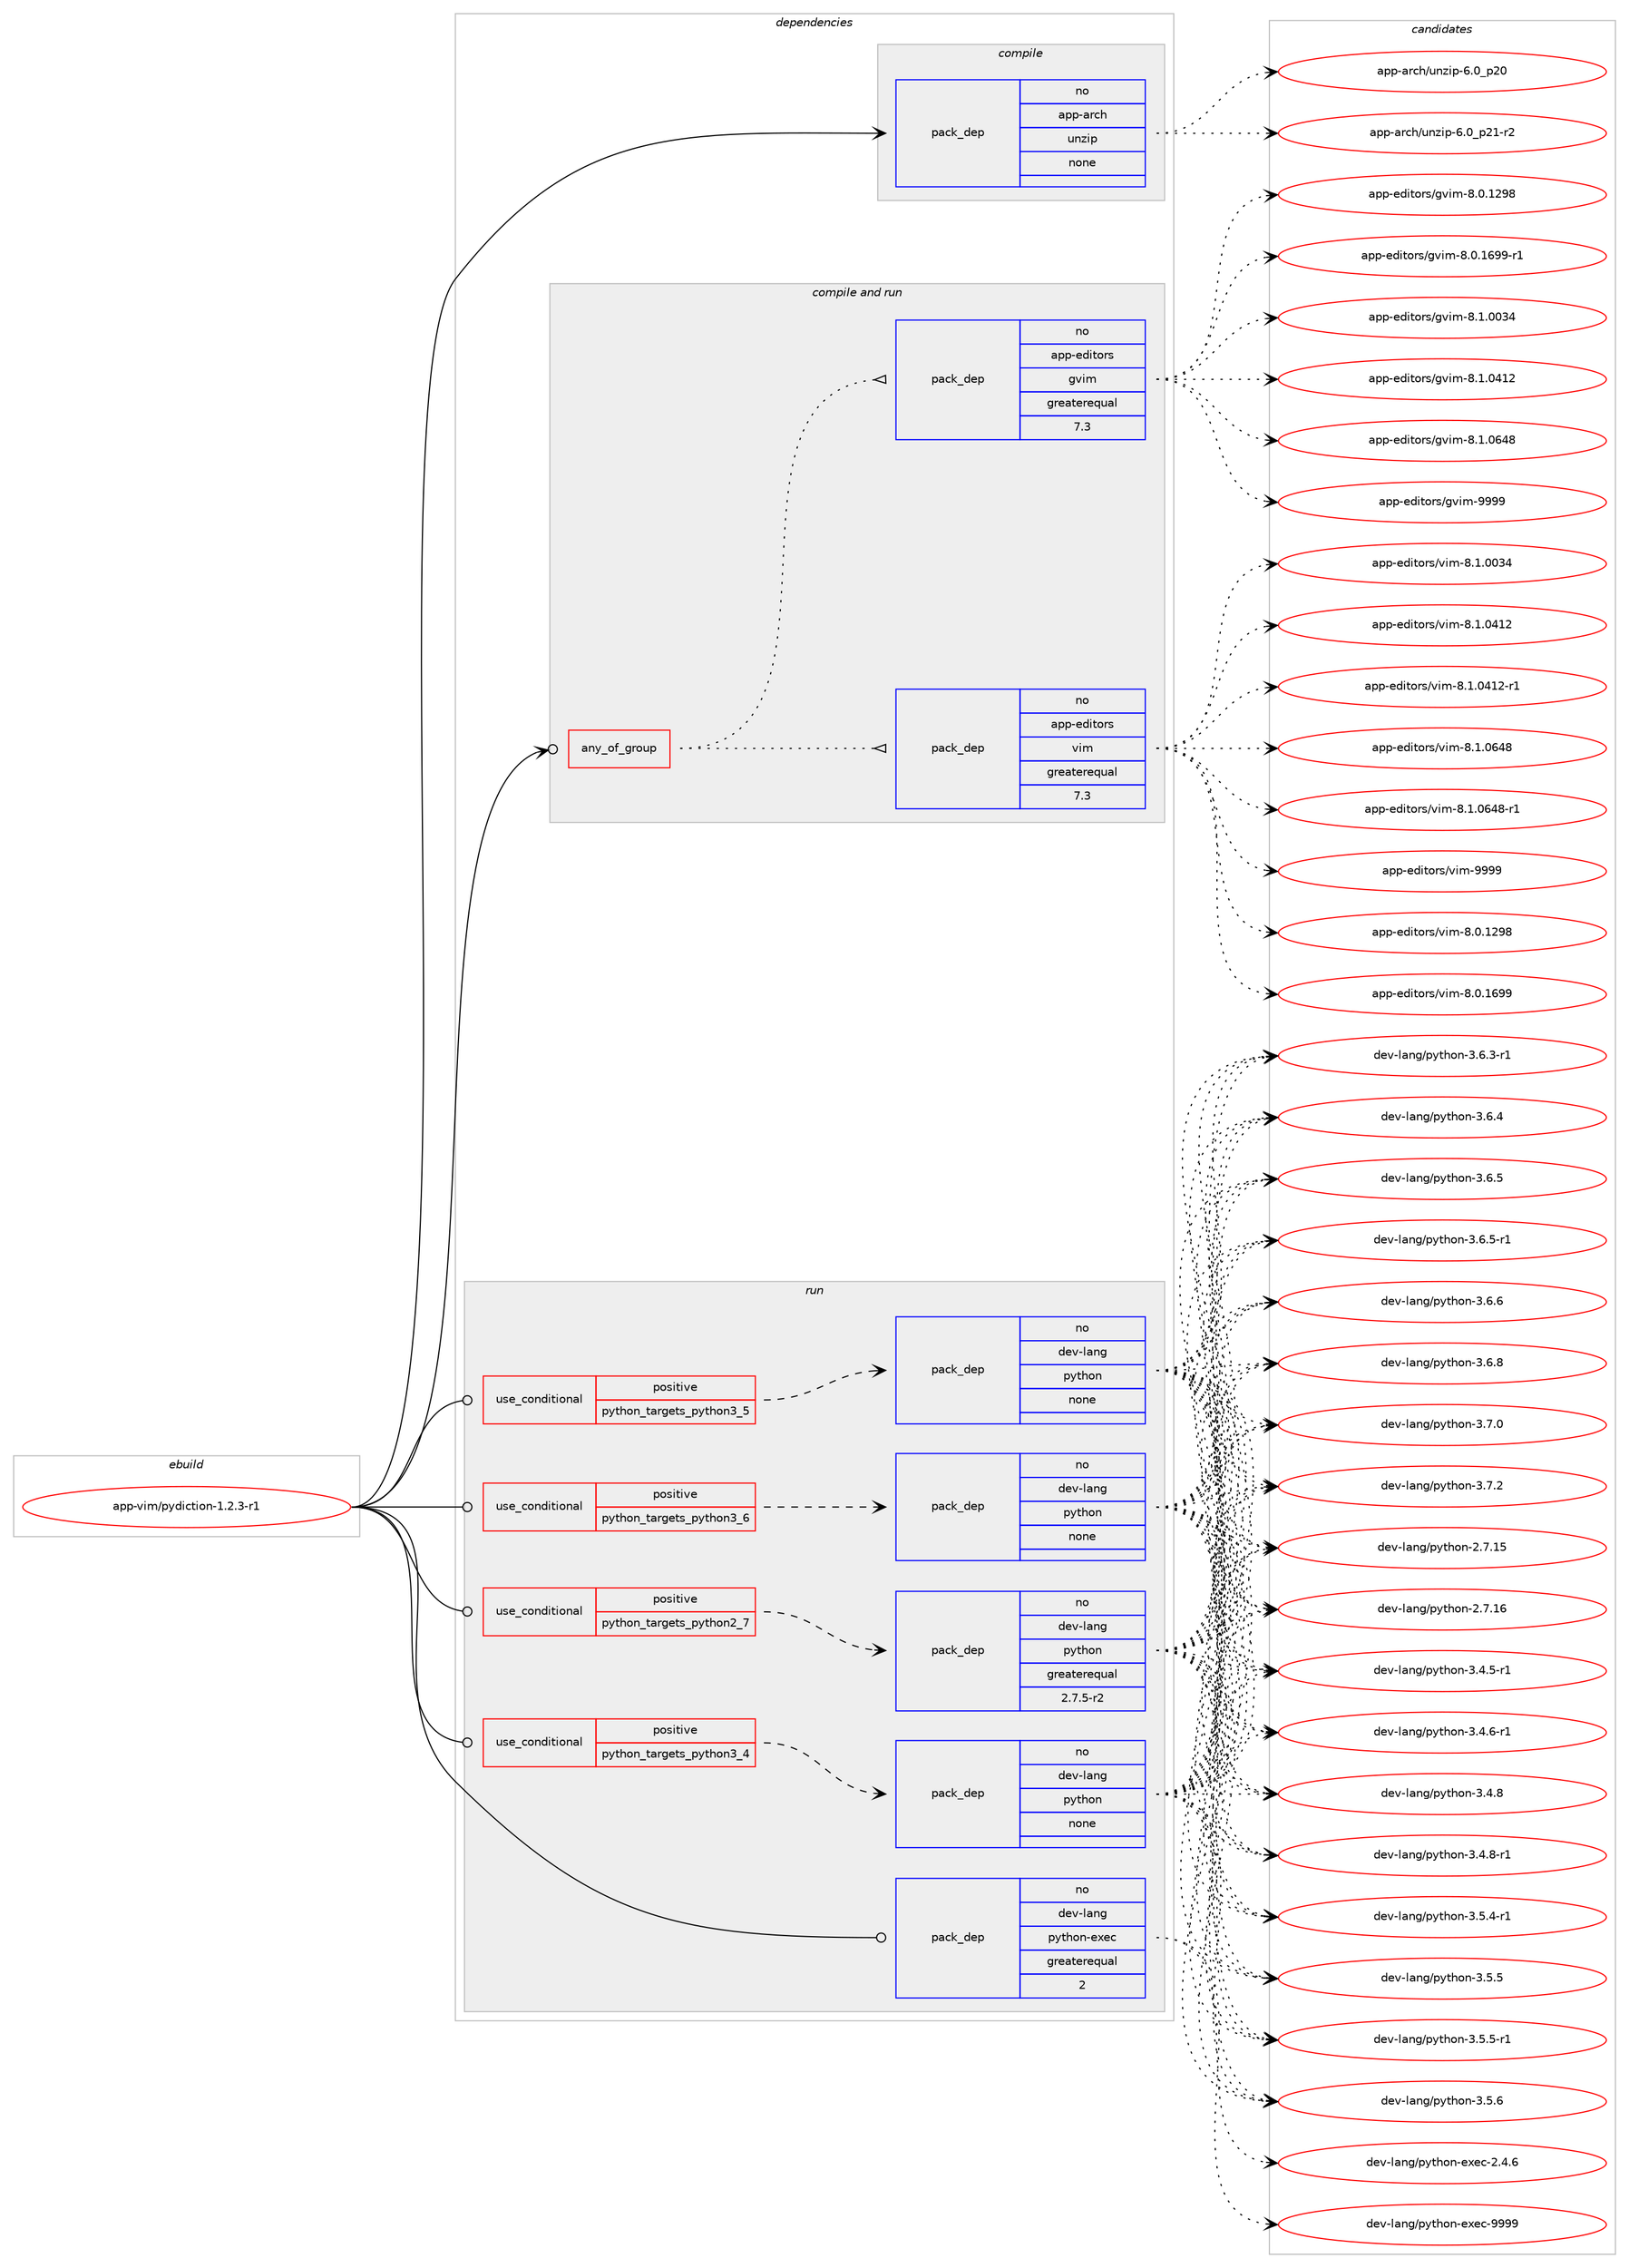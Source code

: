 digraph prolog {

# *************
# Graph options
# *************

newrank=true;
concentrate=true;
compound=true;
graph [rankdir=LR,fontname=Helvetica,fontsize=10,ranksep=1.5];#, ranksep=2.5, nodesep=0.2];
edge  [arrowhead=vee];
node  [fontname=Helvetica,fontsize=10];

# **********
# The ebuild
# **********

subgraph cluster_leftcol {
color=gray;
rank=same;
label=<<i>ebuild</i>>;
id [label="app-vim/pydiction-1.2.3-r1", color=red, width=4, href="../app-vim/pydiction-1.2.3-r1.svg"];
}

# ****************
# The dependencies
# ****************

subgraph cluster_midcol {
color=gray;
label=<<i>dependencies</i>>;
subgraph cluster_compile {
fillcolor="#eeeeee";
style=filled;
label=<<i>compile</i>>;
subgraph pack937374 {
dependency1314511 [label=<<TABLE BORDER="0" CELLBORDER="1" CELLSPACING="0" CELLPADDING="4" WIDTH="220"><TR><TD ROWSPAN="6" CELLPADDING="30">pack_dep</TD></TR><TR><TD WIDTH="110">no</TD></TR><TR><TD>app-arch</TD></TR><TR><TD>unzip</TD></TR><TR><TD>none</TD></TR><TR><TD></TD></TR></TABLE>>, shape=none, color=blue];
}
id:e -> dependency1314511:w [weight=20,style="solid",arrowhead="vee"];
}
subgraph cluster_compileandrun {
fillcolor="#eeeeee";
style=filled;
label=<<i>compile and run</i>>;
subgraph any20189 {
dependency1314512 [label=<<TABLE BORDER="0" CELLBORDER="1" CELLSPACING="0" CELLPADDING="4"><TR><TD CELLPADDING="10">any_of_group</TD></TR></TABLE>>, shape=none, color=red];subgraph pack937375 {
dependency1314513 [label=<<TABLE BORDER="0" CELLBORDER="1" CELLSPACING="0" CELLPADDING="4" WIDTH="220"><TR><TD ROWSPAN="6" CELLPADDING="30">pack_dep</TD></TR><TR><TD WIDTH="110">no</TD></TR><TR><TD>app-editors</TD></TR><TR><TD>vim</TD></TR><TR><TD>greaterequal</TD></TR><TR><TD>7.3</TD></TR></TABLE>>, shape=none, color=blue];
}
dependency1314512:e -> dependency1314513:w [weight=20,style="dotted",arrowhead="oinv"];
subgraph pack937376 {
dependency1314514 [label=<<TABLE BORDER="0" CELLBORDER="1" CELLSPACING="0" CELLPADDING="4" WIDTH="220"><TR><TD ROWSPAN="6" CELLPADDING="30">pack_dep</TD></TR><TR><TD WIDTH="110">no</TD></TR><TR><TD>app-editors</TD></TR><TR><TD>gvim</TD></TR><TR><TD>greaterequal</TD></TR><TR><TD>7.3</TD></TR></TABLE>>, shape=none, color=blue];
}
dependency1314512:e -> dependency1314514:w [weight=20,style="dotted",arrowhead="oinv"];
}
id:e -> dependency1314512:w [weight=20,style="solid",arrowhead="odotvee"];
}
subgraph cluster_run {
fillcolor="#eeeeee";
style=filled;
label=<<i>run</i>>;
subgraph cond356398 {
dependency1314515 [label=<<TABLE BORDER="0" CELLBORDER="1" CELLSPACING="0" CELLPADDING="4"><TR><TD ROWSPAN="3" CELLPADDING="10">use_conditional</TD></TR><TR><TD>positive</TD></TR><TR><TD>python_targets_python2_7</TD></TR></TABLE>>, shape=none, color=red];
subgraph pack937377 {
dependency1314516 [label=<<TABLE BORDER="0" CELLBORDER="1" CELLSPACING="0" CELLPADDING="4" WIDTH="220"><TR><TD ROWSPAN="6" CELLPADDING="30">pack_dep</TD></TR><TR><TD WIDTH="110">no</TD></TR><TR><TD>dev-lang</TD></TR><TR><TD>python</TD></TR><TR><TD>greaterequal</TD></TR><TR><TD>2.7.5-r2</TD></TR></TABLE>>, shape=none, color=blue];
}
dependency1314515:e -> dependency1314516:w [weight=20,style="dashed",arrowhead="vee"];
}
id:e -> dependency1314515:w [weight=20,style="solid",arrowhead="odot"];
subgraph cond356399 {
dependency1314517 [label=<<TABLE BORDER="0" CELLBORDER="1" CELLSPACING="0" CELLPADDING="4"><TR><TD ROWSPAN="3" CELLPADDING="10">use_conditional</TD></TR><TR><TD>positive</TD></TR><TR><TD>python_targets_python3_4</TD></TR></TABLE>>, shape=none, color=red];
subgraph pack937378 {
dependency1314518 [label=<<TABLE BORDER="0" CELLBORDER="1" CELLSPACING="0" CELLPADDING="4" WIDTH="220"><TR><TD ROWSPAN="6" CELLPADDING="30">pack_dep</TD></TR><TR><TD WIDTH="110">no</TD></TR><TR><TD>dev-lang</TD></TR><TR><TD>python</TD></TR><TR><TD>none</TD></TR><TR><TD></TD></TR></TABLE>>, shape=none, color=blue];
}
dependency1314517:e -> dependency1314518:w [weight=20,style="dashed",arrowhead="vee"];
}
id:e -> dependency1314517:w [weight=20,style="solid",arrowhead="odot"];
subgraph cond356400 {
dependency1314519 [label=<<TABLE BORDER="0" CELLBORDER="1" CELLSPACING="0" CELLPADDING="4"><TR><TD ROWSPAN="3" CELLPADDING="10">use_conditional</TD></TR><TR><TD>positive</TD></TR><TR><TD>python_targets_python3_5</TD></TR></TABLE>>, shape=none, color=red];
subgraph pack937379 {
dependency1314520 [label=<<TABLE BORDER="0" CELLBORDER="1" CELLSPACING="0" CELLPADDING="4" WIDTH="220"><TR><TD ROWSPAN="6" CELLPADDING="30">pack_dep</TD></TR><TR><TD WIDTH="110">no</TD></TR><TR><TD>dev-lang</TD></TR><TR><TD>python</TD></TR><TR><TD>none</TD></TR><TR><TD></TD></TR></TABLE>>, shape=none, color=blue];
}
dependency1314519:e -> dependency1314520:w [weight=20,style="dashed",arrowhead="vee"];
}
id:e -> dependency1314519:w [weight=20,style="solid",arrowhead="odot"];
subgraph cond356401 {
dependency1314521 [label=<<TABLE BORDER="0" CELLBORDER="1" CELLSPACING="0" CELLPADDING="4"><TR><TD ROWSPAN="3" CELLPADDING="10">use_conditional</TD></TR><TR><TD>positive</TD></TR><TR><TD>python_targets_python3_6</TD></TR></TABLE>>, shape=none, color=red];
subgraph pack937380 {
dependency1314522 [label=<<TABLE BORDER="0" CELLBORDER="1" CELLSPACING="0" CELLPADDING="4" WIDTH="220"><TR><TD ROWSPAN="6" CELLPADDING="30">pack_dep</TD></TR><TR><TD WIDTH="110">no</TD></TR><TR><TD>dev-lang</TD></TR><TR><TD>python</TD></TR><TR><TD>none</TD></TR><TR><TD></TD></TR></TABLE>>, shape=none, color=blue];
}
dependency1314521:e -> dependency1314522:w [weight=20,style="dashed",arrowhead="vee"];
}
id:e -> dependency1314521:w [weight=20,style="solid",arrowhead="odot"];
subgraph pack937381 {
dependency1314523 [label=<<TABLE BORDER="0" CELLBORDER="1" CELLSPACING="0" CELLPADDING="4" WIDTH="220"><TR><TD ROWSPAN="6" CELLPADDING="30">pack_dep</TD></TR><TR><TD WIDTH="110">no</TD></TR><TR><TD>dev-lang</TD></TR><TR><TD>python-exec</TD></TR><TR><TD>greaterequal</TD></TR><TR><TD>2</TD></TR></TABLE>>, shape=none, color=blue];
}
id:e -> dependency1314523:w [weight=20,style="solid",arrowhead="odot"];
}
}

# **************
# The candidates
# **************

subgraph cluster_choices {
rank=same;
color=gray;
label=<<i>candidates</i>>;

subgraph choice937374 {
color=black;
nodesep=1;
choice971121124597114991044711711012210511245544648951125048 [label="app-arch/unzip-6.0_p20", color=red, width=4,href="../app-arch/unzip-6.0_p20.svg"];
choice9711211245971149910447117110122105112455446489511250494511450 [label="app-arch/unzip-6.0_p21-r2", color=red, width=4,href="../app-arch/unzip-6.0_p21-r2.svg"];
dependency1314511:e -> choice971121124597114991044711711012210511245544648951125048:w [style=dotted,weight="100"];
dependency1314511:e -> choice9711211245971149910447117110122105112455446489511250494511450:w [style=dotted,weight="100"];
}
subgraph choice937375 {
color=black;
nodesep=1;
choice971121124510110010511611111411547118105109455646484649505756 [label="app-editors/vim-8.0.1298", color=red, width=4,href="../app-editors/vim-8.0.1298.svg"];
choice971121124510110010511611111411547118105109455646484649545757 [label="app-editors/vim-8.0.1699", color=red, width=4,href="../app-editors/vim-8.0.1699.svg"];
choice971121124510110010511611111411547118105109455646494648485152 [label="app-editors/vim-8.1.0034", color=red, width=4,href="../app-editors/vim-8.1.0034.svg"];
choice971121124510110010511611111411547118105109455646494648524950 [label="app-editors/vim-8.1.0412", color=red, width=4,href="../app-editors/vim-8.1.0412.svg"];
choice9711211245101100105116111114115471181051094556464946485249504511449 [label="app-editors/vim-8.1.0412-r1", color=red, width=4,href="../app-editors/vim-8.1.0412-r1.svg"];
choice971121124510110010511611111411547118105109455646494648545256 [label="app-editors/vim-8.1.0648", color=red, width=4,href="../app-editors/vim-8.1.0648.svg"];
choice9711211245101100105116111114115471181051094556464946485452564511449 [label="app-editors/vim-8.1.0648-r1", color=red, width=4,href="../app-editors/vim-8.1.0648-r1.svg"];
choice9711211245101100105116111114115471181051094557575757 [label="app-editors/vim-9999", color=red, width=4,href="../app-editors/vim-9999.svg"];
dependency1314513:e -> choice971121124510110010511611111411547118105109455646484649505756:w [style=dotted,weight="100"];
dependency1314513:e -> choice971121124510110010511611111411547118105109455646484649545757:w [style=dotted,weight="100"];
dependency1314513:e -> choice971121124510110010511611111411547118105109455646494648485152:w [style=dotted,weight="100"];
dependency1314513:e -> choice971121124510110010511611111411547118105109455646494648524950:w [style=dotted,weight="100"];
dependency1314513:e -> choice9711211245101100105116111114115471181051094556464946485249504511449:w [style=dotted,weight="100"];
dependency1314513:e -> choice971121124510110010511611111411547118105109455646494648545256:w [style=dotted,weight="100"];
dependency1314513:e -> choice9711211245101100105116111114115471181051094556464946485452564511449:w [style=dotted,weight="100"];
dependency1314513:e -> choice9711211245101100105116111114115471181051094557575757:w [style=dotted,weight="100"];
}
subgraph choice937376 {
color=black;
nodesep=1;
choice971121124510110010511611111411547103118105109455646484649505756 [label="app-editors/gvim-8.0.1298", color=red, width=4,href="../app-editors/gvim-8.0.1298.svg"];
choice9711211245101100105116111114115471031181051094556464846495457574511449 [label="app-editors/gvim-8.0.1699-r1", color=red, width=4,href="../app-editors/gvim-8.0.1699-r1.svg"];
choice971121124510110010511611111411547103118105109455646494648485152 [label="app-editors/gvim-8.1.0034", color=red, width=4,href="../app-editors/gvim-8.1.0034.svg"];
choice971121124510110010511611111411547103118105109455646494648524950 [label="app-editors/gvim-8.1.0412", color=red, width=4,href="../app-editors/gvim-8.1.0412.svg"];
choice971121124510110010511611111411547103118105109455646494648545256 [label="app-editors/gvim-8.1.0648", color=red, width=4,href="../app-editors/gvim-8.1.0648.svg"];
choice9711211245101100105116111114115471031181051094557575757 [label="app-editors/gvim-9999", color=red, width=4,href="../app-editors/gvim-9999.svg"];
dependency1314514:e -> choice971121124510110010511611111411547103118105109455646484649505756:w [style=dotted,weight="100"];
dependency1314514:e -> choice9711211245101100105116111114115471031181051094556464846495457574511449:w [style=dotted,weight="100"];
dependency1314514:e -> choice971121124510110010511611111411547103118105109455646494648485152:w [style=dotted,weight="100"];
dependency1314514:e -> choice971121124510110010511611111411547103118105109455646494648524950:w [style=dotted,weight="100"];
dependency1314514:e -> choice971121124510110010511611111411547103118105109455646494648545256:w [style=dotted,weight="100"];
dependency1314514:e -> choice9711211245101100105116111114115471031181051094557575757:w [style=dotted,weight="100"];
}
subgraph choice937377 {
color=black;
nodesep=1;
choice10010111845108971101034711212111610411111045504655464953 [label="dev-lang/python-2.7.15", color=red, width=4,href="../dev-lang/python-2.7.15.svg"];
choice10010111845108971101034711212111610411111045504655464954 [label="dev-lang/python-2.7.16", color=red, width=4,href="../dev-lang/python-2.7.16.svg"];
choice1001011184510897110103471121211161041111104551465246534511449 [label="dev-lang/python-3.4.5-r1", color=red, width=4,href="../dev-lang/python-3.4.5-r1.svg"];
choice1001011184510897110103471121211161041111104551465246544511449 [label="dev-lang/python-3.4.6-r1", color=red, width=4,href="../dev-lang/python-3.4.6-r1.svg"];
choice100101118451089711010347112121116104111110455146524656 [label="dev-lang/python-3.4.8", color=red, width=4,href="../dev-lang/python-3.4.8.svg"];
choice1001011184510897110103471121211161041111104551465246564511449 [label="dev-lang/python-3.4.8-r1", color=red, width=4,href="../dev-lang/python-3.4.8-r1.svg"];
choice1001011184510897110103471121211161041111104551465346524511449 [label="dev-lang/python-3.5.4-r1", color=red, width=4,href="../dev-lang/python-3.5.4-r1.svg"];
choice100101118451089711010347112121116104111110455146534653 [label="dev-lang/python-3.5.5", color=red, width=4,href="../dev-lang/python-3.5.5.svg"];
choice1001011184510897110103471121211161041111104551465346534511449 [label="dev-lang/python-3.5.5-r1", color=red, width=4,href="../dev-lang/python-3.5.5-r1.svg"];
choice100101118451089711010347112121116104111110455146534654 [label="dev-lang/python-3.5.6", color=red, width=4,href="../dev-lang/python-3.5.6.svg"];
choice1001011184510897110103471121211161041111104551465446514511449 [label="dev-lang/python-3.6.3-r1", color=red, width=4,href="../dev-lang/python-3.6.3-r1.svg"];
choice100101118451089711010347112121116104111110455146544652 [label="dev-lang/python-3.6.4", color=red, width=4,href="../dev-lang/python-3.6.4.svg"];
choice100101118451089711010347112121116104111110455146544653 [label="dev-lang/python-3.6.5", color=red, width=4,href="../dev-lang/python-3.6.5.svg"];
choice1001011184510897110103471121211161041111104551465446534511449 [label="dev-lang/python-3.6.5-r1", color=red, width=4,href="../dev-lang/python-3.6.5-r1.svg"];
choice100101118451089711010347112121116104111110455146544654 [label="dev-lang/python-3.6.6", color=red, width=4,href="../dev-lang/python-3.6.6.svg"];
choice100101118451089711010347112121116104111110455146544656 [label="dev-lang/python-3.6.8", color=red, width=4,href="../dev-lang/python-3.6.8.svg"];
choice100101118451089711010347112121116104111110455146554648 [label="dev-lang/python-3.7.0", color=red, width=4,href="../dev-lang/python-3.7.0.svg"];
choice100101118451089711010347112121116104111110455146554650 [label="dev-lang/python-3.7.2", color=red, width=4,href="../dev-lang/python-3.7.2.svg"];
dependency1314516:e -> choice10010111845108971101034711212111610411111045504655464953:w [style=dotted,weight="100"];
dependency1314516:e -> choice10010111845108971101034711212111610411111045504655464954:w [style=dotted,weight="100"];
dependency1314516:e -> choice1001011184510897110103471121211161041111104551465246534511449:w [style=dotted,weight="100"];
dependency1314516:e -> choice1001011184510897110103471121211161041111104551465246544511449:w [style=dotted,weight="100"];
dependency1314516:e -> choice100101118451089711010347112121116104111110455146524656:w [style=dotted,weight="100"];
dependency1314516:e -> choice1001011184510897110103471121211161041111104551465246564511449:w [style=dotted,weight="100"];
dependency1314516:e -> choice1001011184510897110103471121211161041111104551465346524511449:w [style=dotted,weight="100"];
dependency1314516:e -> choice100101118451089711010347112121116104111110455146534653:w [style=dotted,weight="100"];
dependency1314516:e -> choice1001011184510897110103471121211161041111104551465346534511449:w [style=dotted,weight="100"];
dependency1314516:e -> choice100101118451089711010347112121116104111110455146534654:w [style=dotted,weight="100"];
dependency1314516:e -> choice1001011184510897110103471121211161041111104551465446514511449:w [style=dotted,weight="100"];
dependency1314516:e -> choice100101118451089711010347112121116104111110455146544652:w [style=dotted,weight="100"];
dependency1314516:e -> choice100101118451089711010347112121116104111110455146544653:w [style=dotted,weight="100"];
dependency1314516:e -> choice1001011184510897110103471121211161041111104551465446534511449:w [style=dotted,weight="100"];
dependency1314516:e -> choice100101118451089711010347112121116104111110455146544654:w [style=dotted,weight="100"];
dependency1314516:e -> choice100101118451089711010347112121116104111110455146544656:w [style=dotted,weight="100"];
dependency1314516:e -> choice100101118451089711010347112121116104111110455146554648:w [style=dotted,weight="100"];
dependency1314516:e -> choice100101118451089711010347112121116104111110455146554650:w [style=dotted,weight="100"];
}
subgraph choice937378 {
color=black;
nodesep=1;
choice10010111845108971101034711212111610411111045504655464953 [label="dev-lang/python-2.7.15", color=red, width=4,href="../dev-lang/python-2.7.15.svg"];
choice10010111845108971101034711212111610411111045504655464954 [label="dev-lang/python-2.7.16", color=red, width=4,href="../dev-lang/python-2.7.16.svg"];
choice1001011184510897110103471121211161041111104551465246534511449 [label="dev-lang/python-3.4.5-r1", color=red, width=4,href="../dev-lang/python-3.4.5-r1.svg"];
choice1001011184510897110103471121211161041111104551465246544511449 [label="dev-lang/python-3.4.6-r1", color=red, width=4,href="../dev-lang/python-3.4.6-r1.svg"];
choice100101118451089711010347112121116104111110455146524656 [label="dev-lang/python-3.4.8", color=red, width=4,href="../dev-lang/python-3.4.8.svg"];
choice1001011184510897110103471121211161041111104551465246564511449 [label="dev-lang/python-3.4.8-r1", color=red, width=4,href="../dev-lang/python-3.4.8-r1.svg"];
choice1001011184510897110103471121211161041111104551465346524511449 [label="dev-lang/python-3.5.4-r1", color=red, width=4,href="../dev-lang/python-3.5.4-r1.svg"];
choice100101118451089711010347112121116104111110455146534653 [label="dev-lang/python-3.5.5", color=red, width=4,href="../dev-lang/python-3.5.5.svg"];
choice1001011184510897110103471121211161041111104551465346534511449 [label="dev-lang/python-3.5.5-r1", color=red, width=4,href="../dev-lang/python-3.5.5-r1.svg"];
choice100101118451089711010347112121116104111110455146534654 [label="dev-lang/python-3.5.6", color=red, width=4,href="../dev-lang/python-3.5.6.svg"];
choice1001011184510897110103471121211161041111104551465446514511449 [label="dev-lang/python-3.6.3-r1", color=red, width=4,href="../dev-lang/python-3.6.3-r1.svg"];
choice100101118451089711010347112121116104111110455146544652 [label="dev-lang/python-3.6.4", color=red, width=4,href="../dev-lang/python-3.6.4.svg"];
choice100101118451089711010347112121116104111110455146544653 [label="dev-lang/python-3.6.5", color=red, width=4,href="../dev-lang/python-3.6.5.svg"];
choice1001011184510897110103471121211161041111104551465446534511449 [label="dev-lang/python-3.6.5-r1", color=red, width=4,href="../dev-lang/python-3.6.5-r1.svg"];
choice100101118451089711010347112121116104111110455146544654 [label="dev-lang/python-3.6.6", color=red, width=4,href="../dev-lang/python-3.6.6.svg"];
choice100101118451089711010347112121116104111110455146544656 [label="dev-lang/python-3.6.8", color=red, width=4,href="../dev-lang/python-3.6.8.svg"];
choice100101118451089711010347112121116104111110455146554648 [label="dev-lang/python-3.7.0", color=red, width=4,href="../dev-lang/python-3.7.0.svg"];
choice100101118451089711010347112121116104111110455146554650 [label="dev-lang/python-3.7.2", color=red, width=4,href="../dev-lang/python-3.7.2.svg"];
dependency1314518:e -> choice10010111845108971101034711212111610411111045504655464953:w [style=dotted,weight="100"];
dependency1314518:e -> choice10010111845108971101034711212111610411111045504655464954:w [style=dotted,weight="100"];
dependency1314518:e -> choice1001011184510897110103471121211161041111104551465246534511449:w [style=dotted,weight="100"];
dependency1314518:e -> choice1001011184510897110103471121211161041111104551465246544511449:w [style=dotted,weight="100"];
dependency1314518:e -> choice100101118451089711010347112121116104111110455146524656:w [style=dotted,weight="100"];
dependency1314518:e -> choice1001011184510897110103471121211161041111104551465246564511449:w [style=dotted,weight="100"];
dependency1314518:e -> choice1001011184510897110103471121211161041111104551465346524511449:w [style=dotted,weight="100"];
dependency1314518:e -> choice100101118451089711010347112121116104111110455146534653:w [style=dotted,weight="100"];
dependency1314518:e -> choice1001011184510897110103471121211161041111104551465346534511449:w [style=dotted,weight="100"];
dependency1314518:e -> choice100101118451089711010347112121116104111110455146534654:w [style=dotted,weight="100"];
dependency1314518:e -> choice1001011184510897110103471121211161041111104551465446514511449:w [style=dotted,weight="100"];
dependency1314518:e -> choice100101118451089711010347112121116104111110455146544652:w [style=dotted,weight="100"];
dependency1314518:e -> choice100101118451089711010347112121116104111110455146544653:w [style=dotted,weight="100"];
dependency1314518:e -> choice1001011184510897110103471121211161041111104551465446534511449:w [style=dotted,weight="100"];
dependency1314518:e -> choice100101118451089711010347112121116104111110455146544654:w [style=dotted,weight="100"];
dependency1314518:e -> choice100101118451089711010347112121116104111110455146544656:w [style=dotted,weight="100"];
dependency1314518:e -> choice100101118451089711010347112121116104111110455146554648:w [style=dotted,weight="100"];
dependency1314518:e -> choice100101118451089711010347112121116104111110455146554650:w [style=dotted,weight="100"];
}
subgraph choice937379 {
color=black;
nodesep=1;
choice10010111845108971101034711212111610411111045504655464953 [label="dev-lang/python-2.7.15", color=red, width=4,href="../dev-lang/python-2.7.15.svg"];
choice10010111845108971101034711212111610411111045504655464954 [label="dev-lang/python-2.7.16", color=red, width=4,href="../dev-lang/python-2.7.16.svg"];
choice1001011184510897110103471121211161041111104551465246534511449 [label="dev-lang/python-3.4.5-r1", color=red, width=4,href="../dev-lang/python-3.4.5-r1.svg"];
choice1001011184510897110103471121211161041111104551465246544511449 [label="dev-lang/python-3.4.6-r1", color=red, width=4,href="../dev-lang/python-3.4.6-r1.svg"];
choice100101118451089711010347112121116104111110455146524656 [label="dev-lang/python-3.4.8", color=red, width=4,href="../dev-lang/python-3.4.8.svg"];
choice1001011184510897110103471121211161041111104551465246564511449 [label="dev-lang/python-3.4.8-r1", color=red, width=4,href="../dev-lang/python-3.4.8-r1.svg"];
choice1001011184510897110103471121211161041111104551465346524511449 [label="dev-lang/python-3.5.4-r1", color=red, width=4,href="../dev-lang/python-3.5.4-r1.svg"];
choice100101118451089711010347112121116104111110455146534653 [label="dev-lang/python-3.5.5", color=red, width=4,href="../dev-lang/python-3.5.5.svg"];
choice1001011184510897110103471121211161041111104551465346534511449 [label="dev-lang/python-3.5.5-r1", color=red, width=4,href="../dev-lang/python-3.5.5-r1.svg"];
choice100101118451089711010347112121116104111110455146534654 [label="dev-lang/python-3.5.6", color=red, width=4,href="../dev-lang/python-3.5.6.svg"];
choice1001011184510897110103471121211161041111104551465446514511449 [label="dev-lang/python-3.6.3-r1", color=red, width=4,href="../dev-lang/python-3.6.3-r1.svg"];
choice100101118451089711010347112121116104111110455146544652 [label="dev-lang/python-3.6.4", color=red, width=4,href="../dev-lang/python-3.6.4.svg"];
choice100101118451089711010347112121116104111110455146544653 [label="dev-lang/python-3.6.5", color=red, width=4,href="../dev-lang/python-3.6.5.svg"];
choice1001011184510897110103471121211161041111104551465446534511449 [label="dev-lang/python-3.6.5-r1", color=red, width=4,href="../dev-lang/python-3.6.5-r1.svg"];
choice100101118451089711010347112121116104111110455146544654 [label="dev-lang/python-3.6.6", color=red, width=4,href="../dev-lang/python-3.6.6.svg"];
choice100101118451089711010347112121116104111110455146544656 [label="dev-lang/python-3.6.8", color=red, width=4,href="../dev-lang/python-3.6.8.svg"];
choice100101118451089711010347112121116104111110455146554648 [label="dev-lang/python-3.7.0", color=red, width=4,href="../dev-lang/python-3.7.0.svg"];
choice100101118451089711010347112121116104111110455146554650 [label="dev-lang/python-3.7.2", color=red, width=4,href="../dev-lang/python-3.7.2.svg"];
dependency1314520:e -> choice10010111845108971101034711212111610411111045504655464953:w [style=dotted,weight="100"];
dependency1314520:e -> choice10010111845108971101034711212111610411111045504655464954:w [style=dotted,weight="100"];
dependency1314520:e -> choice1001011184510897110103471121211161041111104551465246534511449:w [style=dotted,weight="100"];
dependency1314520:e -> choice1001011184510897110103471121211161041111104551465246544511449:w [style=dotted,weight="100"];
dependency1314520:e -> choice100101118451089711010347112121116104111110455146524656:w [style=dotted,weight="100"];
dependency1314520:e -> choice1001011184510897110103471121211161041111104551465246564511449:w [style=dotted,weight="100"];
dependency1314520:e -> choice1001011184510897110103471121211161041111104551465346524511449:w [style=dotted,weight="100"];
dependency1314520:e -> choice100101118451089711010347112121116104111110455146534653:w [style=dotted,weight="100"];
dependency1314520:e -> choice1001011184510897110103471121211161041111104551465346534511449:w [style=dotted,weight="100"];
dependency1314520:e -> choice100101118451089711010347112121116104111110455146534654:w [style=dotted,weight="100"];
dependency1314520:e -> choice1001011184510897110103471121211161041111104551465446514511449:w [style=dotted,weight="100"];
dependency1314520:e -> choice100101118451089711010347112121116104111110455146544652:w [style=dotted,weight="100"];
dependency1314520:e -> choice100101118451089711010347112121116104111110455146544653:w [style=dotted,weight="100"];
dependency1314520:e -> choice1001011184510897110103471121211161041111104551465446534511449:w [style=dotted,weight="100"];
dependency1314520:e -> choice100101118451089711010347112121116104111110455146544654:w [style=dotted,weight="100"];
dependency1314520:e -> choice100101118451089711010347112121116104111110455146544656:w [style=dotted,weight="100"];
dependency1314520:e -> choice100101118451089711010347112121116104111110455146554648:w [style=dotted,weight="100"];
dependency1314520:e -> choice100101118451089711010347112121116104111110455146554650:w [style=dotted,weight="100"];
}
subgraph choice937380 {
color=black;
nodesep=1;
choice10010111845108971101034711212111610411111045504655464953 [label="dev-lang/python-2.7.15", color=red, width=4,href="../dev-lang/python-2.7.15.svg"];
choice10010111845108971101034711212111610411111045504655464954 [label="dev-lang/python-2.7.16", color=red, width=4,href="../dev-lang/python-2.7.16.svg"];
choice1001011184510897110103471121211161041111104551465246534511449 [label="dev-lang/python-3.4.5-r1", color=red, width=4,href="../dev-lang/python-3.4.5-r1.svg"];
choice1001011184510897110103471121211161041111104551465246544511449 [label="dev-lang/python-3.4.6-r1", color=red, width=4,href="../dev-lang/python-3.4.6-r1.svg"];
choice100101118451089711010347112121116104111110455146524656 [label="dev-lang/python-3.4.8", color=red, width=4,href="../dev-lang/python-3.4.8.svg"];
choice1001011184510897110103471121211161041111104551465246564511449 [label="dev-lang/python-3.4.8-r1", color=red, width=4,href="../dev-lang/python-3.4.8-r1.svg"];
choice1001011184510897110103471121211161041111104551465346524511449 [label="dev-lang/python-3.5.4-r1", color=red, width=4,href="../dev-lang/python-3.5.4-r1.svg"];
choice100101118451089711010347112121116104111110455146534653 [label="dev-lang/python-3.5.5", color=red, width=4,href="../dev-lang/python-3.5.5.svg"];
choice1001011184510897110103471121211161041111104551465346534511449 [label="dev-lang/python-3.5.5-r1", color=red, width=4,href="../dev-lang/python-3.5.5-r1.svg"];
choice100101118451089711010347112121116104111110455146534654 [label="dev-lang/python-3.5.6", color=red, width=4,href="../dev-lang/python-3.5.6.svg"];
choice1001011184510897110103471121211161041111104551465446514511449 [label="dev-lang/python-3.6.3-r1", color=red, width=4,href="../dev-lang/python-3.6.3-r1.svg"];
choice100101118451089711010347112121116104111110455146544652 [label="dev-lang/python-3.6.4", color=red, width=4,href="../dev-lang/python-3.6.4.svg"];
choice100101118451089711010347112121116104111110455146544653 [label="dev-lang/python-3.6.5", color=red, width=4,href="../dev-lang/python-3.6.5.svg"];
choice1001011184510897110103471121211161041111104551465446534511449 [label="dev-lang/python-3.6.5-r1", color=red, width=4,href="../dev-lang/python-3.6.5-r1.svg"];
choice100101118451089711010347112121116104111110455146544654 [label="dev-lang/python-3.6.6", color=red, width=4,href="../dev-lang/python-3.6.6.svg"];
choice100101118451089711010347112121116104111110455146544656 [label="dev-lang/python-3.6.8", color=red, width=4,href="../dev-lang/python-3.6.8.svg"];
choice100101118451089711010347112121116104111110455146554648 [label="dev-lang/python-3.7.0", color=red, width=4,href="../dev-lang/python-3.7.0.svg"];
choice100101118451089711010347112121116104111110455146554650 [label="dev-lang/python-3.7.2", color=red, width=4,href="../dev-lang/python-3.7.2.svg"];
dependency1314522:e -> choice10010111845108971101034711212111610411111045504655464953:w [style=dotted,weight="100"];
dependency1314522:e -> choice10010111845108971101034711212111610411111045504655464954:w [style=dotted,weight="100"];
dependency1314522:e -> choice1001011184510897110103471121211161041111104551465246534511449:w [style=dotted,weight="100"];
dependency1314522:e -> choice1001011184510897110103471121211161041111104551465246544511449:w [style=dotted,weight="100"];
dependency1314522:e -> choice100101118451089711010347112121116104111110455146524656:w [style=dotted,weight="100"];
dependency1314522:e -> choice1001011184510897110103471121211161041111104551465246564511449:w [style=dotted,weight="100"];
dependency1314522:e -> choice1001011184510897110103471121211161041111104551465346524511449:w [style=dotted,weight="100"];
dependency1314522:e -> choice100101118451089711010347112121116104111110455146534653:w [style=dotted,weight="100"];
dependency1314522:e -> choice1001011184510897110103471121211161041111104551465346534511449:w [style=dotted,weight="100"];
dependency1314522:e -> choice100101118451089711010347112121116104111110455146534654:w [style=dotted,weight="100"];
dependency1314522:e -> choice1001011184510897110103471121211161041111104551465446514511449:w [style=dotted,weight="100"];
dependency1314522:e -> choice100101118451089711010347112121116104111110455146544652:w [style=dotted,weight="100"];
dependency1314522:e -> choice100101118451089711010347112121116104111110455146544653:w [style=dotted,weight="100"];
dependency1314522:e -> choice1001011184510897110103471121211161041111104551465446534511449:w [style=dotted,weight="100"];
dependency1314522:e -> choice100101118451089711010347112121116104111110455146544654:w [style=dotted,weight="100"];
dependency1314522:e -> choice100101118451089711010347112121116104111110455146544656:w [style=dotted,weight="100"];
dependency1314522:e -> choice100101118451089711010347112121116104111110455146554648:w [style=dotted,weight="100"];
dependency1314522:e -> choice100101118451089711010347112121116104111110455146554650:w [style=dotted,weight="100"];
}
subgraph choice937381 {
color=black;
nodesep=1;
choice1001011184510897110103471121211161041111104510112010199455046524654 [label="dev-lang/python-exec-2.4.6", color=red, width=4,href="../dev-lang/python-exec-2.4.6.svg"];
choice10010111845108971101034711212111610411111045101120101994557575757 [label="dev-lang/python-exec-9999", color=red, width=4,href="../dev-lang/python-exec-9999.svg"];
dependency1314523:e -> choice1001011184510897110103471121211161041111104510112010199455046524654:w [style=dotted,weight="100"];
dependency1314523:e -> choice10010111845108971101034711212111610411111045101120101994557575757:w [style=dotted,weight="100"];
}
}

}
